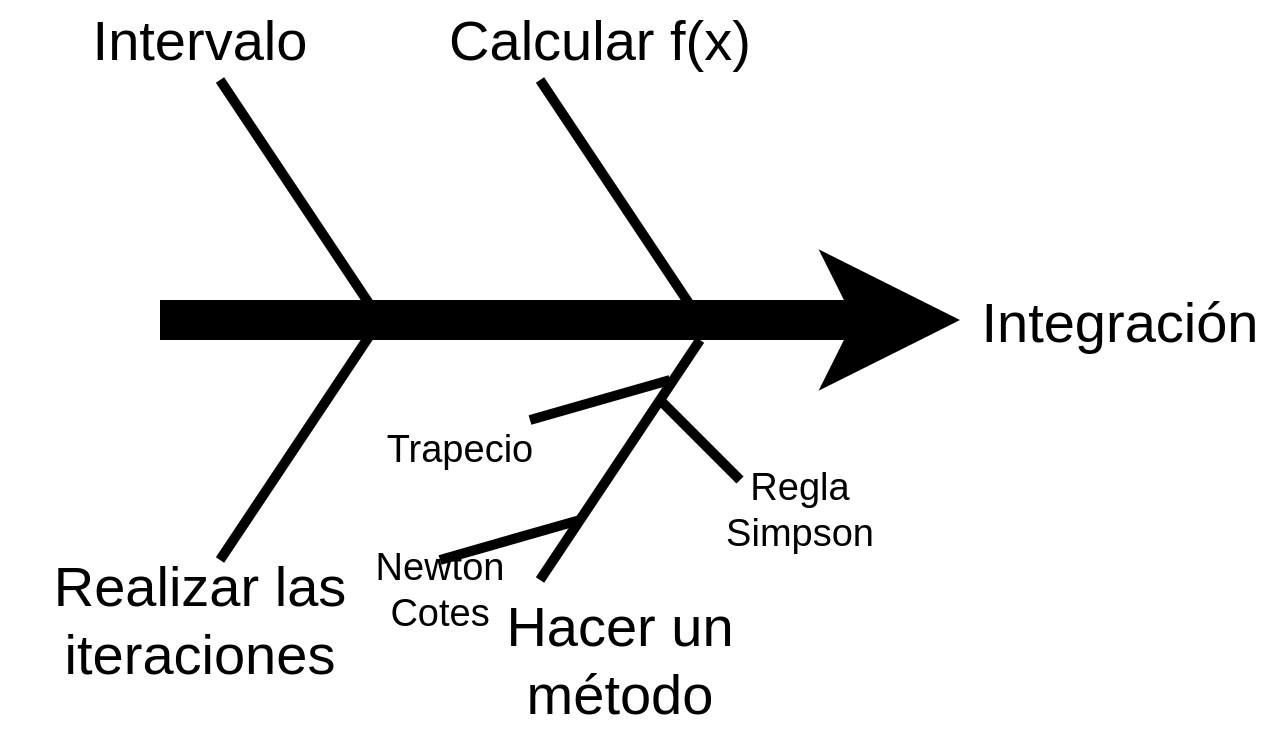 <mxfile version="20.5.1" type="github">
  <diagram id="YcAfliNegvFY4161zK-Y" name="Page-1">
    <mxGraphModel dx="942" dy="535" grid="1" gridSize="10" guides="1" tooltips="1" connect="1" arrows="1" fold="1" page="1" pageScale="1" pageWidth="850" pageHeight="1100" math="0" shadow="0">
      <root>
        <mxCell id="0" />
        <mxCell id="1" parent="0" />
        <mxCell id="Rpb0mkU19RhlqtREXSFb-1" value="" style="endArrow=classic;html=1;rounded=0;fontSize=19;strokeWidth=20;" edge="1" parent="1">
          <mxGeometry width="50" height="50" relative="1" as="geometry">
            <mxPoint x="130" y="240" as="sourcePoint" />
            <mxPoint x="530" y="240" as="targetPoint" />
          </mxGeometry>
        </mxCell>
        <mxCell id="Rpb0mkU19RhlqtREXSFb-2" value="Integración" style="text;html=1;strokeColor=none;fillColor=none;align=center;verticalAlign=middle;whiteSpace=wrap;rounded=0;fontSize=28;" vertex="1" parent="1">
          <mxGeometry x="530" y="216" width="160" height="50" as="geometry" />
        </mxCell>
        <mxCell id="Rpb0mkU19RhlqtREXSFb-3" value="" style="endArrow=none;html=1;rounded=0;fontSize=28;strokeWidth=5;" edge="1" parent="1">
          <mxGeometry width="50" height="50" relative="1" as="geometry">
            <mxPoint x="160" y="120" as="sourcePoint" />
            <mxPoint x="240" y="240" as="targetPoint" />
          </mxGeometry>
        </mxCell>
        <mxCell id="Rpb0mkU19RhlqtREXSFb-4" value="Intervalo" style="text;html=1;strokeColor=none;fillColor=none;align=center;verticalAlign=middle;whiteSpace=wrap;rounded=0;fontSize=28;" vertex="1" parent="1">
          <mxGeometry x="90" y="80" width="120" height="40" as="geometry" />
        </mxCell>
        <mxCell id="Rpb0mkU19RhlqtREXSFb-5" value="" style="endArrow=none;html=1;rounded=0;fontSize=19;strokeWidth=5;" edge="1" parent="1">
          <mxGeometry width="50" height="50" relative="1" as="geometry">
            <mxPoint x="160" y="360" as="sourcePoint" />
            <mxPoint x="240" y="240" as="targetPoint" />
          </mxGeometry>
        </mxCell>
        <mxCell id="Rpb0mkU19RhlqtREXSFb-6" value="Realizar las iteraciones" style="text;html=1;strokeColor=none;fillColor=none;align=center;verticalAlign=middle;whiteSpace=wrap;rounded=0;fontSize=28;" vertex="1" parent="1">
          <mxGeometry x="50" y="370" width="200" height="40" as="geometry" />
        </mxCell>
        <mxCell id="Rpb0mkU19RhlqtREXSFb-7" value="Calcular f(x)" style="text;html=1;strokeColor=none;fillColor=none;align=center;verticalAlign=middle;whiteSpace=wrap;rounded=0;fontSize=28;" vertex="1" parent="1">
          <mxGeometry x="250" y="80" width="200" height="40" as="geometry" />
        </mxCell>
        <mxCell id="Rpb0mkU19RhlqtREXSFb-8" value="" style="endArrow=none;html=1;rounded=0;fontSize=28;strokeWidth=5;" edge="1" parent="1">
          <mxGeometry width="50" height="50" relative="1" as="geometry">
            <mxPoint x="320" y="120" as="sourcePoint" />
            <mxPoint x="400" y="240" as="targetPoint" />
          </mxGeometry>
        </mxCell>
        <mxCell id="Rpb0mkU19RhlqtREXSFb-9" value="" style="endArrow=none;html=1;rounded=0;fontSize=19;strokeWidth=5;" edge="1" parent="1">
          <mxGeometry width="50" height="50" relative="1" as="geometry">
            <mxPoint x="320" y="370" as="sourcePoint" />
            <mxPoint x="400" y="250" as="targetPoint" />
          </mxGeometry>
        </mxCell>
        <mxCell id="Rpb0mkU19RhlqtREXSFb-10" value="Hacer un método" style="text;html=1;strokeColor=none;fillColor=none;align=center;verticalAlign=middle;whiteSpace=wrap;rounded=0;fontSize=28;" vertex="1" parent="1">
          <mxGeometry x="260" y="390" width="200" height="40" as="geometry" />
        </mxCell>
        <mxCell id="Rpb0mkU19RhlqtREXSFb-11" value="" style="endArrow=none;html=1;rounded=0;strokeWidth=5;fontSize=19;" edge="1" parent="1">
          <mxGeometry width="50" height="50" relative="1" as="geometry">
            <mxPoint x="315" y="290" as="sourcePoint" />
            <mxPoint x="385" y="270" as="targetPoint" />
          </mxGeometry>
        </mxCell>
        <mxCell id="Rpb0mkU19RhlqtREXSFb-12" value="Trapecio" style="text;html=1;strokeColor=none;fillColor=none;align=center;verticalAlign=middle;whiteSpace=wrap;rounded=0;fontSize=19;" vertex="1" parent="1">
          <mxGeometry x="250" y="290" width="60" height="30" as="geometry" />
        </mxCell>
        <mxCell id="Rpb0mkU19RhlqtREXSFb-13" value="" style="endArrow=none;html=1;rounded=0;strokeWidth=5;fontSize=19;" edge="1" parent="1">
          <mxGeometry width="50" height="50" relative="1" as="geometry">
            <mxPoint x="380" y="280" as="sourcePoint" />
            <mxPoint x="420" y="320" as="targetPoint" />
          </mxGeometry>
        </mxCell>
        <mxCell id="Rpb0mkU19RhlqtREXSFb-14" value="Regla Simpson" style="text;html=1;strokeColor=none;fillColor=none;align=center;verticalAlign=middle;whiteSpace=wrap;rounded=0;fontSize=19;" vertex="1" parent="1">
          <mxGeometry x="420" y="320" width="60" height="30" as="geometry" />
        </mxCell>
        <mxCell id="Rpb0mkU19RhlqtREXSFb-15" value="" style="endArrow=none;html=1;rounded=0;strokeWidth=5;fontSize=19;" edge="1" parent="1">
          <mxGeometry width="50" height="50" relative="1" as="geometry">
            <mxPoint x="270" y="360" as="sourcePoint" />
            <mxPoint x="340" y="340" as="targetPoint" />
          </mxGeometry>
        </mxCell>
        <mxCell id="Rpb0mkU19RhlqtREXSFb-16" value="Newton Cotes" style="text;html=1;strokeColor=none;fillColor=none;align=center;verticalAlign=middle;whiteSpace=wrap;rounded=0;fontSize=19;" vertex="1" parent="1">
          <mxGeometry x="240" y="360" width="60" height="30" as="geometry" />
        </mxCell>
      </root>
    </mxGraphModel>
  </diagram>
</mxfile>
